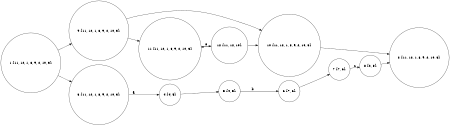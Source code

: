 digraph {
  rankdir=LR;
  size="3"
  node[shape=circle,label=""];
  4[label="4 {4, 5}"];
  8[label="8 {2, 8}"];
  10[label="10 {11, 12, 1, 8, 9, 2, 10, 3}"];
  5[label="5 {4, 5}"];
  9[label="9 {11, 12, 1, 8, 9, 2, 10, 3}"];
  6[label="6 {7, 6}"];
  11[label="11 {11, 12, 1, 8, 9, 2, 10, 3}"];
  12[label="12 {11, 12, 10}"];
  3[label="3 {11, 12, 1, 8, 9, 2, 10, 3}"];
  7[label="7 {7, 6}"];
  2[label="2 {11, 12, 1, 8, 9, 2, 10, 3}"];
  1[label="1 {11, 12, 1, 8, 9, 2, 10, 3}"];
    4 -> 5[label=""];
    8 -> 2[label=""];
    10 -> 2[label=""];
    5 -> 6[label="b"];
    9 -> 11[label=""];
    9 -> 10[label=""];
    6 -> 7[label=""];
    11 -> 12[label="e"];
    12 -> 11[label=""];
    12 -> 10[label=""];
    3 -> 4[label="a"];
    7 -> 8[label="c"];
    1 -> 3[label=""];
    1 -> 9[label=""];
}